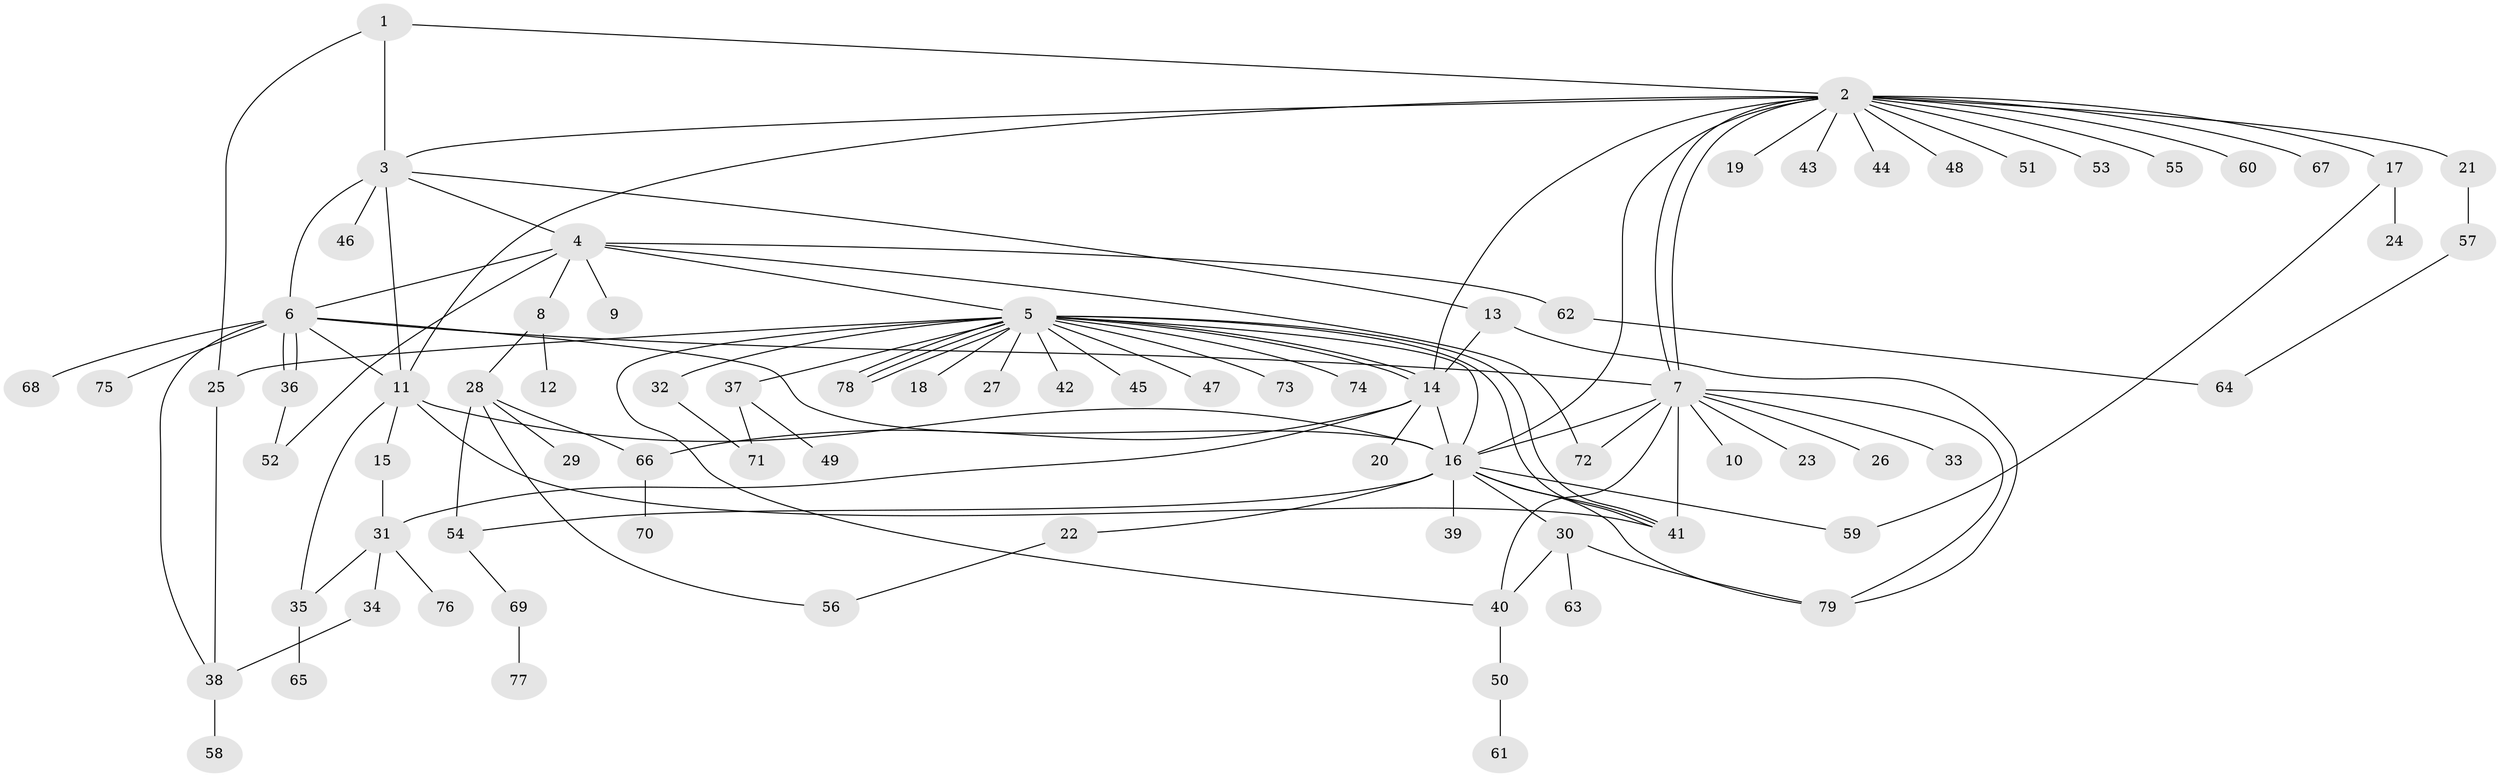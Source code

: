 // coarse degree distribution, {10: 0.025, 5: 0.075, 6: 0.05, 14: 0.025, 7: 0.025, 13: 0.025, 2: 0.2, 1: 0.4, 11: 0.025, 4: 0.1, 3: 0.05}
// Generated by graph-tools (version 1.1) at 2025/50/03/04/25 22:50:28]
// undirected, 79 vertices, 117 edges
graph export_dot {
  node [color=gray90,style=filled];
  1;
  2;
  3;
  4;
  5;
  6;
  7;
  8;
  9;
  10;
  11;
  12;
  13;
  14;
  15;
  16;
  17;
  18;
  19;
  20;
  21;
  22;
  23;
  24;
  25;
  26;
  27;
  28;
  29;
  30;
  31;
  32;
  33;
  34;
  35;
  36;
  37;
  38;
  39;
  40;
  41;
  42;
  43;
  44;
  45;
  46;
  47;
  48;
  49;
  50;
  51;
  52;
  53;
  54;
  55;
  56;
  57;
  58;
  59;
  60;
  61;
  62;
  63;
  64;
  65;
  66;
  67;
  68;
  69;
  70;
  71;
  72;
  73;
  74;
  75;
  76;
  77;
  78;
  79;
  1 -- 2;
  1 -- 3;
  1 -- 25;
  2 -- 3;
  2 -- 7;
  2 -- 7;
  2 -- 11;
  2 -- 14;
  2 -- 16;
  2 -- 17;
  2 -- 19;
  2 -- 21;
  2 -- 43;
  2 -- 44;
  2 -- 48;
  2 -- 51;
  2 -- 53;
  2 -- 55;
  2 -- 60;
  2 -- 67;
  3 -- 4;
  3 -- 6;
  3 -- 11;
  3 -- 13;
  3 -- 46;
  4 -- 5;
  4 -- 6;
  4 -- 8;
  4 -- 9;
  4 -- 52;
  4 -- 62;
  4 -- 72;
  5 -- 14;
  5 -- 14;
  5 -- 16;
  5 -- 18;
  5 -- 25;
  5 -- 27;
  5 -- 32;
  5 -- 37;
  5 -- 40;
  5 -- 41;
  5 -- 41;
  5 -- 42;
  5 -- 45;
  5 -- 47;
  5 -- 73;
  5 -- 74;
  5 -- 78;
  5 -- 78;
  5 -- 78;
  6 -- 7;
  6 -- 11;
  6 -- 16;
  6 -- 36;
  6 -- 36;
  6 -- 38;
  6 -- 68;
  6 -- 75;
  7 -- 10;
  7 -- 16;
  7 -- 23;
  7 -- 26;
  7 -- 33;
  7 -- 40;
  7 -- 41;
  7 -- 72;
  7 -- 79;
  8 -- 12;
  8 -- 28;
  11 -- 15;
  11 -- 16;
  11 -- 35;
  11 -- 41;
  13 -- 14;
  13 -- 79;
  14 -- 16;
  14 -- 20;
  14 -- 31;
  14 -- 66;
  15 -- 31;
  16 -- 22;
  16 -- 30;
  16 -- 39;
  16 -- 41;
  16 -- 54;
  16 -- 59;
  16 -- 79;
  17 -- 24;
  17 -- 59;
  21 -- 57;
  22 -- 56;
  25 -- 38;
  28 -- 29;
  28 -- 54;
  28 -- 56;
  28 -- 66;
  30 -- 40;
  30 -- 63;
  30 -- 79;
  31 -- 34;
  31 -- 35;
  31 -- 76;
  32 -- 71;
  34 -- 38;
  35 -- 65;
  36 -- 52;
  37 -- 49;
  37 -- 71;
  38 -- 58;
  40 -- 50;
  50 -- 61;
  54 -- 69;
  57 -- 64;
  62 -- 64;
  66 -- 70;
  69 -- 77;
}

